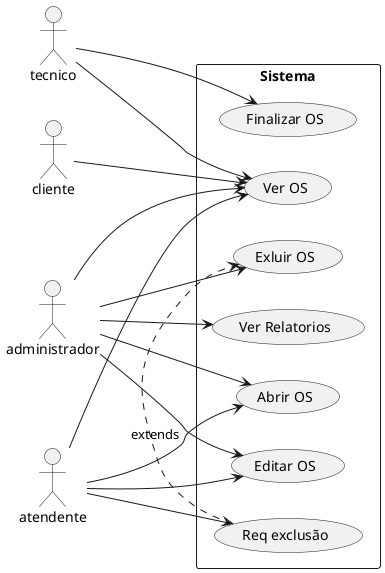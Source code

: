 @startuml
actor tecnico as tec
actor administrador as adm
actor atendente as atd
actor cliente as clt

left to right direction 

rectangle Sistema {
usecase "Abrir OS" as UC1
usecase "Editar OS" as UC2
usecase "Ver OS" as UC3
usecase "Req exclusão" as UC4
usecase "Exluir OS" as UC5
usecase "Finalizar OS" as UC6
usecase "Ver Relatorios" as UC7
}

tec -->  UC6
tec --> UC3
adm --> UC5
adm --> UC7
adm --> UC3
adm --> UC1
adm --> UC2
atd --> UC1
atd --> UC2
atd --> UC4
atd --> UC3
clt --> UC3
UC4 .> UC5 : extends

@enduml
